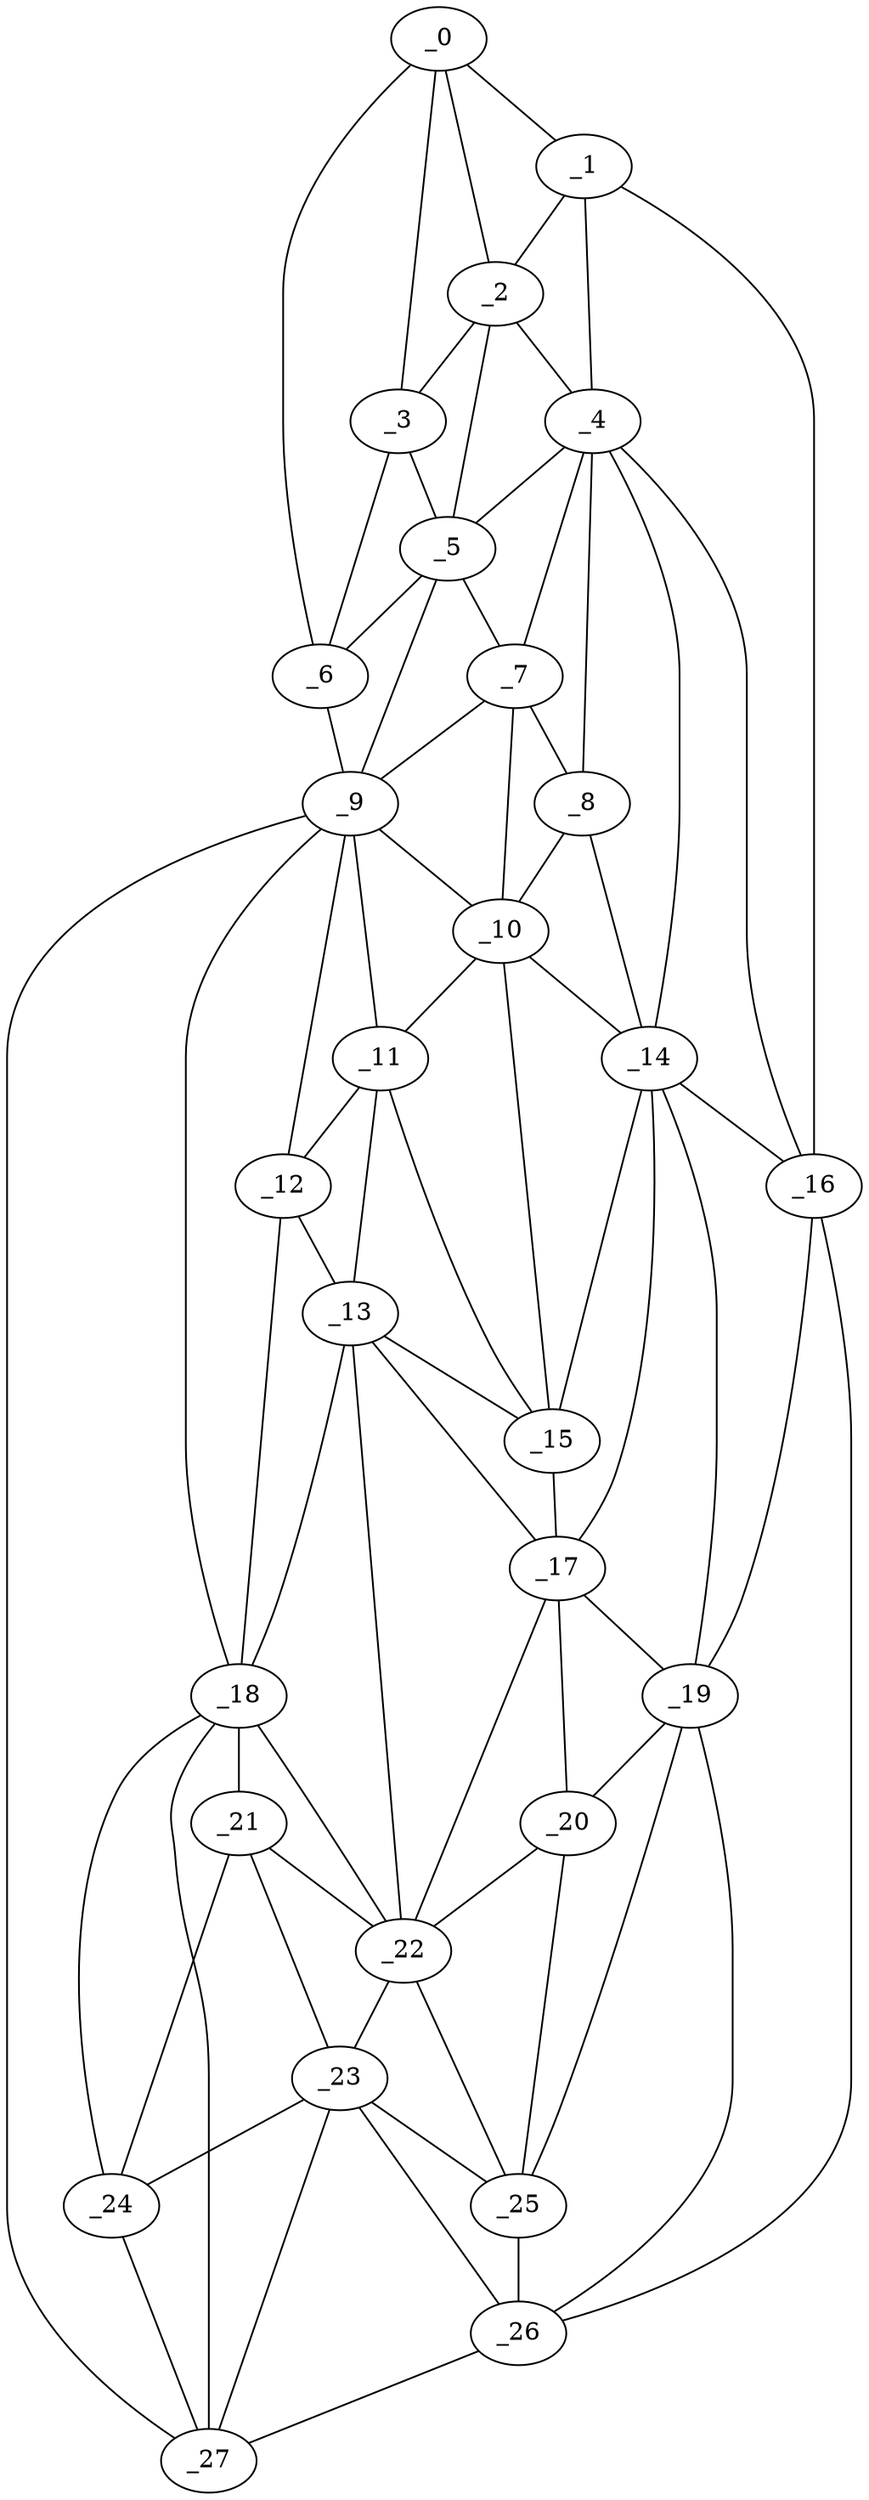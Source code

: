 graph "obj96__210.gxl" {
	_0	 [x=5,
		y=51];
	_1	 [x=5,
		y=74];
	_0 -- _1	 [valence=1];
	_2	 [x=14,
		y=58];
	_0 -- _2	 [valence=2];
	_3	 [x=18,
		y=48];
	_0 -- _3	 [valence=1];
	_6	 [x=40,
		y=33];
	_0 -- _6	 [valence=1];
	_1 -- _2	 [valence=2];
	_4	 [x=29,
		y=79];
	_1 -- _4	 [valence=2];
	_16	 [x=94,
		y=95];
	_1 -- _16	 [valence=1];
	_2 -- _3	 [valence=2];
	_2 -- _4	 [valence=1];
	_5	 [x=30,
		y=60];
	_2 -- _5	 [valence=2];
	_3 -- _5	 [valence=1];
	_3 -- _6	 [valence=2];
	_4 -- _5	 [valence=1];
	_7	 [x=53,
		y=70];
	_4 -- _7	 [valence=1];
	_8	 [x=58,
		y=71];
	_4 -- _8	 [valence=2];
	_14	 [x=85,
		y=91];
	_4 -- _14	 [valence=2];
	_4 -- _16	 [valence=2];
	_5 -- _6	 [valence=1];
	_5 -- _7	 [valence=1];
	_9	 [x=59,
		y=36];
	_5 -- _9	 [valence=2];
	_6 -- _9	 [valence=1];
	_7 -- _8	 [valence=2];
	_7 -- _9	 [valence=2];
	_10	 [x=66,
		y=67];
	_7 -- _10	 [valence=1];
	_8 -- _10	 [valence=2];
	_8 -- _14	 [valence=2];
	_9 -- _10	 [valence=2];
	_11	 [x=74,
		y=60];
	_9 -- _11	 [valence=1];
	_12	 [x=78,
		y=47];
	_9 -- _12	 [valence=2];
	_18	 [x=98,
		y=46];
	_9 -- _18	 [valence=2];
	_27	 [x=126,
		y=50];
	_9 -- _27	 [valence=1];
	_10 -- _11	 [valence=2];
	_10 -- _14	 [valence=2];
	_15	 [x=86,
		y=73];
	_10 -- _15	 [valence=1];
	_11 -- _12	 [valence=2];
	_13	 [x=85,
		y=63];
	_11 -- _13	 [valence=2];
	_11 -- _15	 [valence=2];
	_12 -- _13	 [valence=2];
	_12 -- _18	 [valence=2];
	_13 -- _15	 [valence=2];
	_17	 [x=95,
		y=74];
	_13 -- _17	 [valence=2];
	_13 -- _18	 [valence=2];
	_22	 [x=109,
		y=70];
	_13 -- _22	 [valence=2];
	_14 -- _15	 [valence=2];
	_14 -- _16	 [valence=1];
	_14 -- _17	 [valence=2];
	_19	 [x=103,
		y=87];
	_14 -- _19	 [valence=2];
	_15 -- _17	 [valence=2];
	_16 -- _19	 [valence=2];
	_26	 [x=125,
		y=73];
	_16 -- _26	 [valence=1];
	_17 -- _19	 [valence=2];
	_20	 [x=105,
		y=80];
	_17 -- _20	 [valence=2];
	_17 -- _22	 [valence=2];
	_21	 [x=107,
		y=48];
	_18 -- _21	 [valence=1];
	_18 -- _22	 [valence=2];
	_24	 [x=115,
		y=49];
	_18 -- _24	 [valence=2];
	_18 -- _27	 [valence=2];
	_19 -- _20	 [valence=1];
	_25	 [x=120,
		y=75];
	_19 -- _25	 [valence=2];
	_19 -- _26	 [valence=1];
	_20 -- _22	 [valence=1];
	_20 -- _25	 [valence=2];
	_21 -- _22	 [valence=1];
	_23	 [x=113,
		y=65];
	_21 -- _23	 [valence=2];
	_21 -- _24	 [valence=2];
	_22 -- _23	 [valence=2];
	_22 -- _25	 [valence=1];
	_23 -- _24	 [valence=1];
	_23 -- _25	 [valence=2];
	_23 -- _26	 [valence=1];
	_23 -- _27	 [valence=2];
	_24 -- _27	 [valence=1];
	_25 -- _26	 [valence=2];
	_26 -- _27	 [valence=1];
}
